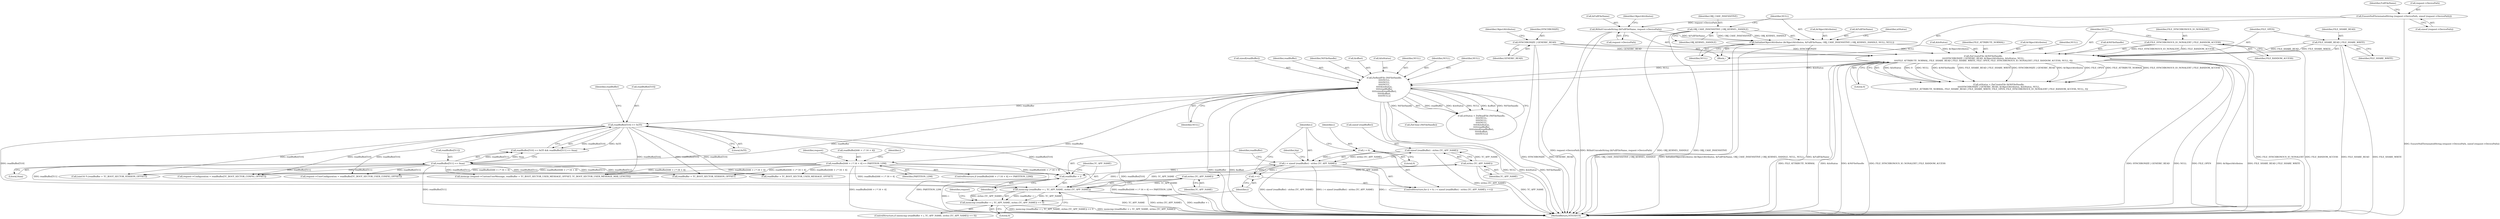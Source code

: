 digraph "0_VeraCrypt_f30f9339c9a0b9bbcc6f5ad38804af39db1f479e@API" {
"1000906" [label="(Call,sizeof (readBuffer) - strlen (TC_APP_NAME))"];
"1000909" [label="(Call,strlen (TC_APP_NAME))"];
"1000916" [label="(Call,memcmp (readBuffer + i, TC_APP_NAME, strlen (TC_APP_NAME)))"];
"1000837" [label="(Call,readBuffer[510] == 0x55)"];
"1000812" [label="(Call,ZwReadFile (NtFileHandle,\n\t\t\t\t\tNULL,\n\t\t\t\t\tNULL,\n\t\t\t\t\tNULL,\n\t\t\t\t\t&IoStatus,\n\t\t\t\t\treadBuffer,\n\t\t\t\t\tsizeof(readBuffer),\n\t\t\t\t\t&offset,\n\t\t\t\t\tNULL))"];
"1000780" [label="(Call,ZwCreateFile (&NtFileHandle,\n\t\t\t\tSYNCHRONIZE | GENERIC_READ, &ObjectAttributes, &IoStatus, NULL,\n\t\t\t\tFILE_ATTRIBUTE_NORMAL, FILE_SHARE_READ | FILE_SHARE_WRITE, FILE_OPEN, FILE_SYNCHRONOUS_IO_NONALERT | FILE_RANDOM_ACCESS, NULL, 0))"];
"1000783" [label="(Call,SYNCHRONIZE | GENERIC_READ)"];
"1000768" [label="(Call,InitializeObjectAttributes (&ObjectAttributes, &FullFileName, OBJ_CASE_INSENSITIVE | OBJ_KERNEL_HANDLE, NULL, NULL))"];
"1000762" [label="(Call,RtlInitUnicodeString (&FullFileName, request->DevicePath))"];
"1000754" [label="(Call,EnsureNullTerminatedString (request->DevicePath, sizeof (request->DevicePath)))"];
"1000773" [label="(Call,OBJ_CASE_INSENSITIVE | OBJ_KERNEL_HANDLE)"];
"1000792" [label="(Call,FILE_SHARE_READ | FILE_SHARE_WRITE)"];
"1000796" [label="(Call,FILE_SYNCHRONOUS_IO_NONALERT | FILE_RANDOM_ACCESS)"];
"1000842" [label="(Call,readBuffer[511] == 0xaa)"];
"1000860" [label="(Call,readBuffer[446 + i * 16 + 4] == PARTITION_LDM)"];
"1000904" [label="(Call,i < sizeof (readBuffer) - strlen (TC_APP_NAME))"];
"1000911" [label="(Call,++i)"];
"1000901" [label="(Call,i = 0)"];
"1000906" [label="(Call,sizeof (readBuffer) - strlen (TC_APP_NAME))"];
"1000921" [label="(Call,strlen (TC_APP_NAME))"];
"1000915" [label="(Call,memcmp (readBuffer + i, TC_APP_NAME, strlen (TC_APP_NAME)) == 0)"];
"1000917" [label="(Call,readBuffer + i)"];
"1000784" [label="(Identifier,SYNCHRONIZE)"];
"1000786" [label="(Call,&ObjectAttributes)"];
"1000927" [label="(Identifier,request)"];
"1000912" [label="(Identifier,i)"];
"1000956" [label="(Call,request->UserConfiguration = readBuffer[TC_BOOT_SECTOR_USER_CONFIG_OFFSET])"];
"1000861" [label="(Call,readBuffer[446 + i * 16 + 4])"];
"1000764" [label="(Identifier,FullFileName)"];
"1000860" [label="(Call,readBuffer[446 + i * 16 + 4] == PARTITION_LDM)"];
"1000769" [label="(Call,&ObjectAttributes)"];
"1000909" [label="(Call,strlen (TC_APP_NAME))"];
"1000797" [label="(Identifier,FILE_SYNCHRONOUS_IO_NONALERT)"];
"1000816" [label="(Identifier,NULL)"];
"1000900" [label="(ControlStructure,for (i = 0; i < sizeof (readBuffer) - strlen (TC_APP_NAME); ++i))"];
"1000820" [label="(Call,sizeof(readBuffer))"];
"1000800" [label="(Literal,0)"];
"1000916" [label="(Call,memcmp (readBuffer + i, TC_APP_NAME, strlen (TC_APP_NAME)))"];
"1000777" [label="(Identifier,NULL)"];
"1000933" [label="(Call,readBuffer + TC_BOOT_SECTOR_VERSION_OFFSET)"];
"1000790" [label="(Identifier,NULL)"];
"1000819" [label="(Identifier,readBuffer)"];
"1000837" [label="(Call,readBuffer[510] == 0x55)"];
"1000870" [label="(Identifier,PARTITION_LDM)"];
"1000859" [label="(ControlStructure,if (readBuffer[446 + i * 16 + 4] == PARTITION_LDM))"];
"1000838" [label="(Call,readBuffer[510])"];
"1000773" [label="(Call,OBJ_CASE_INSENSITIVE | OBJ_KERNEL_HANDLE)"];
"1000780" [label="(Call,ZwCreateFile (&NtFileHandle,\n\t\t\t\tSYNCHRONIZE | GENERIC_READ, &ObjectAttributes, &IoStatus, NULL,\n\t\t\t\tFILE_ATTRIBUTE_NORMAL, FILE_SHARE_READ | FILE_SHARE_WRITE, FILE_OPEN, FILE_SYNCHRONOUS_IO_NONALERT | FILE_RANDOM_ACCESS, NULL, 0))"];
"1000920" [label="(Identifier,TC_APP_NAME)"];
"1000754" [label="(Call,EnsureNullTerminatedString (request->DevicePath, sizeof (request->DevicePath)))"];
"1000844" [label="(Identifier,readBuffer)"];
"1000813" [label="(Identifier,NtFileHandle)"];
"1000775" [label="(Identifier,OBJ_KERNEL_HANDLE)"];
"1000915" [label="(Call,memcmp (readBuffer + i, TC_APP_NAME, strlen (TC_APP_NAME)) == 0)"];
"1000793" [label="(Identifier,FILE_SHARE_READ)"];
"1000906" [label="(Call,sizeof (readBuffer) - strlen (TC_APP_NAME))"];
"1000778" [label="(Call,ntStatus = ZwCreateFile (&NtFileHandle,\n\t\t\t\tSYNCHRONIZE | GENERIC_READ, &ObjectAttributes, &IoStatus, NULL,\n\t\t\t\tFILE_ATTRIBUTE_NORMAL, FILE_SHARE_READ | FILE_SHARE_WRITE, FILE_OPEN, FILE_SYNCHRONOUS_IO_NONALERT | FILE_RANDOM_ACCESS, NULL, 0))"];
"1000795" [label="(Identifier,FILE_OPEN)"];
"1000904" [label="(Call,i < sizeof (readBuffer) - strlen (TC_APP_NAME))"];
"1000776" [label="(Identifier,NULL)"];
"1000798" [label="(Identifier,FILE_RANDOM_ACCESS)"];
"1000874" [label="(Identifier,request)"];
"1000905" [label="(Identifier,i)"];
"1000768" [label="(Call,InitializeObjectAttributes (&ObjectAttributes, &FullFileName, OBJ_CASE_INSENSITIVE | OBJ_KERNEL_HANDLE, NULL, NULL))"];
"1000758" [label="(Call,sizeof (request->DevicePath))"];
"1000822" [label="(Call,&offset)"];
"1000842" [label="(Call,readBuffer[511] == 0xaa)"];
"1000796" [label="(Call,FILE_SYNCHRONOUS_IO_NONALERT | FILE_RANDOM_ACCESS)"];
"1000975" [label="(Identifier,Irp)"];
"1000967" [label="(Call,readBuffer + TC_BOOT_SECTOR_USER_MESSAGE_OFFSET)"];
"1000914" [label="(ControlStructure,if (memcmp (readBuffer + i, TC_APP_NAME, strlen (TC_APP_NAME)) == 0))"];
"1000763" [label="(Call,&FullFileName)"];
"1000817" [label="(Call,&IoStatus)"];
"1000919" [label="(Identifier,i)"];
"1000907" [label="(Call,sizeof (readBuffer))"];
"1000841" [label="(Literal,0x55)"];
"1000901" [label="(Call,i = 0)"];
"1000917" [label="(Call,readBuffer + i)"];
"1000814" [label="(Identifier,NULL)"];
"1000902" [label="(Identifier,i)"];
"1000921" [label="(Call,strlen (TC_APP_NAME))"];
"1000903" [label="(Literal,0)"];
"1000765" [label="(Call,request->DevicePath)"];
"1000843" [label="(Call,readBuffer[511])"];
"1000770" [label="(Identifier,ObjectAttributes)"];
"1000857" [label="(Identifier,i)"];
"1000799" [label="(Identifier,NULL)"];
"1000792" [label="(Call,FILE_SHARE_READ | FILE_SHARE_WRITE)"];
"1000824" [label="(Identifier,NULL)"];
"1000755" [label="(Call,request->DevicePath)"];
"1000729" [label="(Block,)"];
"1000936" [label="(Call,request->Configuration = readBuffer[TC_BOOT_SECTOR_CONFIG_OFFSET])"];
"1000922" [label="(Identifier,TC_APP_NAME)"];
"1000762" [label="(Call,RtlInitUnicodeString (&FullFileName, request->DevicePath))"];
"1000812" [label="(Call,ZwReadFile (NtFileHandle,\n\t\t\t\t\tNULL,\n\t\t\t\t\tNULL,\n\t\t\t\t\tNULL,\n\t\t\t\t\t&IoStatus,\n\t\t\t\t\treadBuffer,\n\t\t\t\t\tsizeof(readBuffer),\n\t\t\t\t\t&offset,\n\t\t\t\t\tNULL))"];
"1000794" [label="(Identifier,FILE_SHARE_WRITE)"];
"1000783" [label="(Call,SYNCHRONIZE | GENERIC_READ)"];
"1000787" [label="(Identifier,ObjectAttributes)"];
"1000846" [label="(Literal,0xaa)"];
"1000771" [label="(Call,&FullFileName)"];
"1000781" [label="(Call,&NtFileHandle)"];
"1000963" [label="(Call,memcpy (request->CustomUserMessage, readBuffer + TC_BOOT_SECTOR_USER_MESSAGE_OFFSET, TC_BOOT_SECTOR_USER_MESSAGE_MAX_LENGTH))"];
"1003125" [label="(MethodReturn,NTSTATUS)"];
"1000836" [label="(Call,readBuffer[510] == 0x55 && readBuffer[511] == 0xaa)"];
"1000815" [label="(Identifier,NULL)"];
"1000911" [label="(Call,++i)"];
"1000774" [label="(Identifier,OBJ_CASE_INSENSITIVE)"];
"1000788" [label="(Call,&IoStatus)"];
"1001004" [label="(Call,ZwClose (NtFileHandle))"];
"1000931" [label="(Call,(uint16 *) (readBuffer + TC_BOOT_SECTOR_VERSION_OFFSET))"];
"1000918" [label="(Identifier,readBuffer)"];
"1000923" [label="(Literal,0)"];
"1000779" [label="(Identifier,ntStatus)"];
"1000791" [label="(Identifier,FILE_ATTRIBUTE_NORMAL)"];
"1000810" [label="(Call,ntStatus = ZwReadFile (NtFileHandle,\n\t\t\t\t\tNULL,\n\t\t\t\t\tNULL,\n\t\t\t\t\tNULL,\n\t\t\t\t\t&IoStatus,\n\t\t\t\t\treadBuffer,\n\t\t\t\t\tsizeof(readBuffer),\n\t\t\t\t\t&offset,\n\t\t\t\t\tNULL))"];
"1000910" [label="(Identifier,TC_APP_NAME)"];
"1000785" [label="(Identifier,GENERIC_READ)"];
"1000906" -> "1000904"  [label="AST: "];
"1000906" -> "1000909"  [label="CFG: "];
"1000907" -> "1000906"  [label="AST: "];
"1000909" -> "1000906"  [label="AST: "];
"1000904" -> "1000906"  [label="CFG: "];
"1000906" -> "1003125"  [label="DDG: strlen (TC_APP_NAME)"];
"1000906" -> "1000904"  [label="DDG: strlen (TC_APP_NAME)"];
"1000909" -> "1000906"  [label="DDG: TC_APP_NAME"];
"1000909" -> "1000910"  [label="CFG: "];
"1000910" -> "1000909"  [label="AST: "];
"1000909" -> "1003125"  [label="DDG: TC_APP_NAME"];
"1000916" -> "1000909"  [label="DDG: TC_APP_NAME"];
"1000909" -> "1000921"  [label="DDG: TC_APP_NAME"];
"1000916" -> "1000915"  [label="AST: "];
"1000916" -> "1000921"  [label="CFG: "];
"1000917" -> "1000916"  [label="AST: "];
"1000920" -> "1000916"  [label="AST: "];
"1000921" -> "1000916"  [label="AST: "];
"1000923" -> "1000916"  [label="CFG: "];
"1000916" -> "1003125"  [label="DDG: TC_APP_NAME"];
"1000916" -> "1003125"  [label="DDG: strlen (TC_APP_NAME)"];
"1000916" -> "1003125"  [label="DDG: readBuffer + i"];
"1000916" -> "1000915"  [label="DDG: readBuffer + i"];
"1000916" -> "1000915"  [label="DDG: TC_APP_NAME"];
"1000916" -> "1000915"  [label="DDG: strlen (TC_APP_NAME)"];
"1000837" -> "1000916"  [label="DDG: readBuffer[510]"];
"1000842" -> "1000916"  [label="DDG: readBuffer[511]"];
"1000860" -> "1000916"  [label="DDG: readBuffer[446 + i * 16 + 4]"];
"1000904" -> "1000916"  [label="DDG: i"];
"1000921" -> "1000916"  [label="DDG: TC_APP_NAME"];
"1000837" -> "1000836"  [label="AST: "];
"1000837" -> "1000841"  [label="CFG: "];
"1000838" -> "1000837"  [label="AST: "];
"1000841" -> "1000837"  [label="AST: "];
"1000844" -> "1000837"  [label="CFG: "];
"1000836" -> "1000837"  [label="CFG: "];
"1000837" -> "1003125"  [label="DDG: readBuffer[510]"];
"1000837" -> "1000836"  [label="DDG: readBuffer[510]"];
"1000837" -> "1000836"  [label="DDG: 0x55"];
"1000812" -> "1000837"  [label="DDG: readBuffer"];
"1000837" -> "1000917"  [label="DDG: readBuffer[510]"];
"1000837" -> "1000931"  [label="DDG: readBuffer[510]"];
"1000837" -> "1000933"  [label="DDG: readBuffer[510]"];
"1000837" -> "1000936"  [label="DDG: readBuffer[510]"];
"1000837" -> "1000956"  [label="DDG: readBuffer[510]"];
"1000837" -> "1000963"  [label="DDG: readBuffer[510]"];
"1000837" -> "1000967"  [label="DDG: readBuffer[510]"];
"1000812" -> "1000810"  [label="AST: "];
"1000812" -> "1000824"  [label="CFG: "];
"1000813" -> "1000812"  [label="AST: "];
"1000814" -> "1000812"  [label="AST: "];
"1000815" -> "1000812"  [label="AST: "];
"1000816" -> "1000812"  [label="AST: "];
"1000817" -> "1000812"  [label="AST: "];
"1000819" -> "1000812"  [label="AST: "];
"1000820" -> "1000812"  [label="AST: "];
"1000822" -> "1000812"  [label="AST: "];
"1000824" -> "1000812"  [label="AST: "];
"1000810" -> "1000812"  [label="CFG: "];
"1000812" -> "1003125"  [label="DDG: NULL"];
"1000812" -> "1003125"  [label="DDG: &IoStatus"];
"1000812" -> "1003125"  [label="DDG: NtFileHandle"];
"1000812" -> "1003125"  [label="DDG: readBuffer"];
"1000812" -> "1003125"  [label="DDG: &offset"];
"1000812" -> "1000810"  [label="DDG: readBuffer"];
"1000812" -> "1000810"  [label="DDG: &IoStatus"];
"1000812" -> "1000810"  [label="DDG: NULL"];
"1000812" -> "1000810"  [label="DDG: &offset"];
"1000812" -> "1000810"  [label="DDG: NtFileHandle"];
"1000780" -> "1000812"  [label="DDG: NULL"];
"1000780" -> "1000812"  [label="DDG: &IoStatus"];
"1000812" -> "1000842"  [label="DDG: readBuffer"];
"1000812" -> "1000860"  [label="DDG: readBuffer"];
"1000812" -> "1001004"  [label="DDG: NtFileHandle"];
"1000780" -> "1000778"  [label="AST: "];
"1000780" -> "1000800"  [label="CFG: "];
"1000781" -> "1000780"  [label="AST: "];
"1000783" -> "1000780"  [label="AST: "];
"1000786" -> "1000780"  [label="AST: "];
"1000788" -> "1000780"  [label="AST: "];
"1000790" -> "1000780"  [label="AST: "];
"1000791" -> "1000780"  [label="AST: "];
"1000792" -> "1000780"  [label="AST: "];
"1000795" -> "1000780"  [label="AST: "];
"1000796" -> "1000780"  [label="AST: "];
"1000799" -> "1000780"  [label="AST: "];
"1000800" -> "1000780"  [label="AST: "];
"1000778" -> "1000780"  [label="CFG: "];
"1000780" -> "1003125"  [label="DDG: FILE_SHARE_READ | FILE_SHARE_WRITE"];
"1000780" -> "1003125"  [label="DDG: FILE_ATTRIBUTE_NORMAL"];
"1000780" -> "1003125"  [label="DDG: &IoStatus"];
"1000780" -> "1003125"  [label="DDG: &NtFileHandle"];
"1000780" -> "1003125"  [label="DDG: FILE_SYNCHRONOUS_IO_NONALERT | FILE_RANDOM_ACCESS"];
"1000780" -> "1003125"  [label="DDG: SYNCHRONIZE | GENERIC_READ"];
"1000780" -> "1003125"  [label="DDG: NULL"];
"1000780" -> "1003125"  [label="DDG: FILE_OPEN"];
"1000780" -> "1003125"  [label="DDG: &ObjectAttributes"];
"1000780" -> "1000778"  [label="DDG: &IoStatus"];
"1000780" -> "1000778"  [label="DDG: 0"];
"1000780" -> "1000778"  [label="DDG: NULL"];
"1000780" -> "1000778"  [label="DDG: &NtFileHandle"];
"1000780" -> "1000778"  [label="DDG: FILE_SHARE_READ | FILE_SHARE_WRITE"];
"1000780" -> "1000778"  [label="DDG: SYNCHRONIZE | GENERIC_READ"];
"1000780" -> "1000778"  [label="DDG: &ObjectAttributes"];
"1000780" -> "1000778"  [label="DDG: FILE_OPEN"];
"1000780" -> "1000778"  [label="DDG: FILE_ATTRIBUTE_NORMAL"];
"1000780" -> "1000778"  [label="DDG: FILE_SYNCHRONOUS_IO_NONALERT | FILE_RANDOM_ACCESS"];
"1000783" -> "1000780"  [label="DDG: SYNCHRONIZE"];
"1000783" -> "1000780"  [label="DDG: GENERIC_READ"];
"1000768" -> "1000780"  [label="DDG: &ObjectAttributes"];
"1000768" -> "1000780"  [label="DDG: NULL"];
"1000792" -> "1000780"  [label="DDG: FILE_SHARE_READ"];
"1000792" -> "1000780"  [label="DDG: FILE_SHARE_WRITE"];
"1000796" -> "1000780"  [label="DDG: FILE_SYNCHRONOUS_IO_NONALERT"];
"1000796" -> "1000780"  [label="DDG: FILE_RANDOM_ACCESS"];
"1000783" -> "1000785"  [label="CFG: "];
"1000784" -> "1000783"  [label="AST: "];
"1000785" -> "1000783"  [label="AST: "];
"1000787" -> "1000783"  [label="CFG: "];
"1000783" -> "1003125"  [label="DDG: GENERIC_READ"];
"1000783" -> "1003125"  [label="DDG: SYNCHRONIZE"];
"1000768" -> "1000729"  [label="AST: "];
"1000768" -> "1000777"  [label="CFG: "];
"1000769" -> "1000768"  [label="AST: "];
"1000771" -> "1000768"  [label="AST: "];
"1000773" -> "1000768"  [label="AST: "];
"1000776" -> "1000768"  [label="AST: "];
"1000777" -> "1000768"  [label="AST: "];
"1000779" -> "1000768"  [label="CFG: "];
"1000768" -> "1003125"  [label="DDG: OBJ_CASE_INSENSITIVE | OBJ_KERNEL_HANDLE"];
"1000768" -> "1003125"  [label="DDG: InitializeObjectAttributes (&ObjectAttributes, &FullFileName, OBJ_CASE_INSENSITIVE | OBJ_KERNEL_HANDLE, NULL, NULL)"];
"1000768" -> "1003125"  [label="DDG: &FullFileName"];
"1000762" -> "1000768"  [label="DDG: &FullFileName"];
"1000773" -> "1000768"  [label="DDG: OBJ_CASE_INSENSITIVE"];
"1000773" -> "1000768"  [label="DDG: OBJ_KERNEL_HANDLE"];
"1000762" -> "1000729"  [label="AST: "];
"1000762" -> "1000765"  [label="CFG: "];
"1000763" -> "1000762"  [label="AST: "];
"1000765" -> "1000762"  [label="AST: "];
"1000770" -> "1000762"  [label="CFG: "];
"1000762" -> "1003125"  [label="DDG: RtlInitUnicodeString (&FullFileName, request->DevicePath)"];
"1000762" -> "1003125"  [label="DDG: request->DevicePath"];
"1000754" -> "1000762"  [label="DDG: request->DevicePath"];
"1000754" -> "1000729"  [label="AST: "];
"1000754" -> "1000758"  [label="CFG: "];
"1000755" -> "1000754"  [label="AST: "];
"1000758" -> "1000754"  [label="AST: "];
"1000764" -> "1000754"  [label="CFG: "];
"1000754" -> "1003125"  [label="DDG: EnsureNullTerminatedString (request->DevicePath, sizeof (request->DevicePath))"];
"1000773" -> "1000775"  [label="CFG: "];
"1000774" -> "1000773"  [label="AST: "];
"1000775" -> "1000773"  [label="AST: "];
"1000776" -> "1000773"  [label="CFG: "];
"1000773" -> "1003125"  [label="DDG: OBJ_CASE_INSENSITIVE"];
"1000773" -> "1003125"  [label="DDG: OBJ_KERNEL_HANDLE"];
"1000792" -> "1000794"  [label="CFG: "];
"1000793" -> "1000792"  [label="AST: "];
"1000794" -> "1000792"  [label="AST: "];
"1000795" -> "1000792"  [label="CFG: "];
"1000792" -> "1003125"  [label="DDG: FILE_SHARE_READ"];
"1000792" -> "1003125"  [label="DDG: FILE_SHARE_WRITE"];
"1000796" -> "1000798"  [label="CFG: "];
"1000797" -> "1000796"  [label="AST: "];
"1000798" -> "1000796"  [label="AST: "];
"1000799" -> "1000796"  [label="CFG: "];
"1000796" -> "1003125"  [label="DDG: FILE_RANDOM_ACCESS"];
"1000796" -> "1003125"  [label="DDG: FILE_SYNCHRONOUS_IO_NONALERT"];
"1000842" -> "1000836"  [label="AST: "];
"1000842" -> "1000846"  [label="CFG: "];
"1000843" -> "1000842"  [label="AST: "];
"1000846" -> "1000842"  [label="AST: "];
"1000836" -> "1000842"  [label="CFG: "];
"1000842" -> "1003125"  [label="DDG: readBuffer[511]"];
"1000842" -> "1000836"  [label="DDG: readBuffer[511]"];
"1000842" -> "1000836"  [label="DDG: 0xaa"];
"1000842" -> "1000917"  [label="DDG: readBuffer[511]"];
"1000842" -> "1000931"  [label="DDG: readBuffer[511]"];
"1000842" -> "1000933"  [label="DDG: readBuffer[511]"];
"1000842" -> "1000936"  [label="DDG: readBuffer[511]"];
"1000842" -> "1000956"  [label="DDG: readBuffer[511]"];
"1000842" -> "1000963"  [label="DDG: readBuffer[511]"];
"1000842" -> "1000967"  [label="DDG: readBuffer[511]"];
"1000860" -> "1000859"  [label="AST: "];
"1000860" -> "1000870"  [label="CFG: "];
"1000861" -> "1000860"  [label="AST: "];
"1000870" -> "1000860"  [label="AST: "];
"1000874" -> "1000860"  [label="CFG: "];
"1000857" -> "1000860"  [label="CFG: "];
"1000860" -> "1003125"  [label="DDG: PARTITION_LDM"];
"1000860" -> "1003125"  [label="DDG: readBuffer[446 + i * 16 + 4] == PARTITION_LDM"];
"1000860" -> "1003125"  [label="DDG: readBuffer[446 + i * 16 + 4]"];
"1000860" -> "1000917"  [label="DDG: readBuffer[446 + i * 16 + 4]"];
"1000860" -> "1000931"  [label="DDG: readBuffer[446 + i * 16 + 4]"];
"1000860" -> "1000933"  [label="DDG: readBuffer[446 + i * 16 + 4]"];
"1000860" -> "1000936"  [label="DDG: readBuffer[446 + i * 16 + 4]"];
"1000860" -> "1000956"  [label="DDG: readBuffer[446 + i * 16 + 4]"];
"1000860" -> "1000963"  [label="DDG: readBuffer[446 + i * 16 + 4]"];
"1000860" -> "1000967"  [label="DDG: readBuffer[446 + i * 16 + 4]"];
"1000904" -> "1000900"  [label="AST: "];
"1000905" -> "1000904"  [label="AST: "];
"1000918" -> "1000904"  [label="CFG: "];
"1000975" -> "1000904"  [label="CFG: "];
"1000904" -> "1003125"  [label="DDG: i < sizeof (readBuffer) - strlen (TC_APP_NAME)"];
"1000904" -> "1003125"  [label="DDG: i"];
"1000904" -> "1003125"  [label="DDG: sizeof (readBuffer) - strlen (TC_APP_NAME)"];
"1000911" -> "1000904"  [label="DDG: i"];
"1000901" -> "1000904"  [label="DDG: i"];
"1000904" -> "1000911"  [label="DDG: i"];
"1000904" -> "1000917"  [label="DDG: i"];
"1000911" -> "1000900"  [label="AST: "];
"1000911" -> "1000912"  [label="CFG: "];
"1000912" -> "1000911"  [label="AST: "];
"1000905" -> "1000911"  [label="CFG: "];
"1000901" -> "1000900"  [label="AST: "];
"1000901" -> "1000903"  [label="CFG: "];
"1000902" -> "1000901"  [label="AST: "];
"1000903" -> "1000901"  [label="AST: "];
"1000905" -> "1000901"  [label="CFG: "];
"1000921" -> "1000922"  [label="CFG: "];
"1000922" -> "1000921"  [label="AST: "];
"1000915" -> "1000914"  [label="AST: "];
"1000915" -> "1000923"  [label="CFG: "];
"1000923" -> "1000915"  [label="AST: "];
"1000927" -> "1000915"  [label="CFG: "];
"1000912" -> "1000915"  [label="CFG: "];
"1000915" -> "1003125"  [label="DDG: memcmp (readBuffer + i, TC_APP_NAME, strlen (TC_APP_NAME))"];
"1000915" -> "1003125"  [label="DDG: memcmp (readBuffer + i, TC_APP_NAME, strlen (TC_APP_NAME)) == 0"];
"1000917" -> "1000919"  [label="CFG: "];
"1000918" -> "1000917"  [label="AST: "];
"1000919" -> "1000917"  [label="AST: "];
"1000920" -> "1000917"  [label="CFG: "];
"1000917" -> "1003125"  [label="DDG: i"];
}
